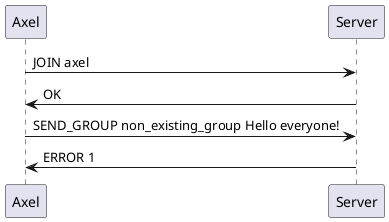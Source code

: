 @startuml
Axel -> Server: JOIN axel
Server -> Axel: OK

Axel -> Server: SEND_GROUP non_existing_group Hello everyone!
Server -> Axel: ERROR 1
@enduml
